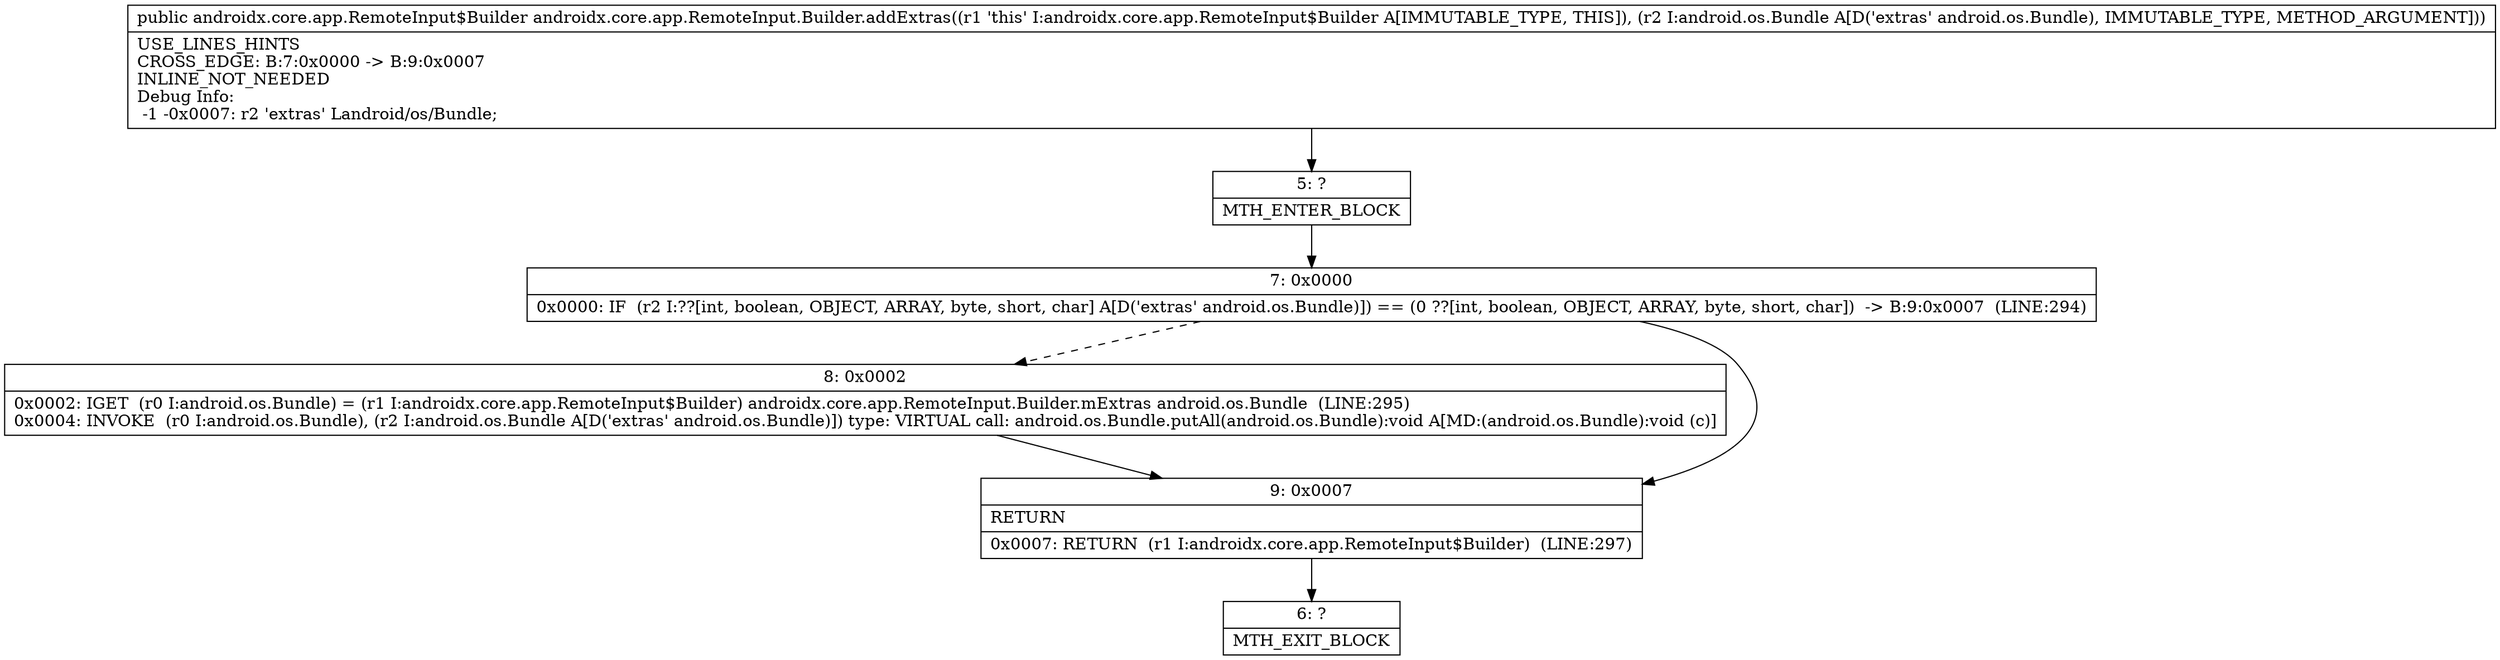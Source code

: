 digraph "CFG forandroidx.core.app.RemoteInput.Builder.addExtras(Landroid\/os\/Bundle;)Landroidx\/core\/app\/RemoteInput$Builder;" {
Node_5 [shape=record,label="{5\:\ ?|MTH_ENTER_BLOCK\l}"];
Node_7 [shape=record,label="{7\:\ 0x0000|0x0000: IF  (r2 I:??[int, boolean, OBJECT, ARRAY, byte, short, char] A[D('extras' android.os.Bundle)]) == (0 ??[int, boolean, OBJECT, ARRAY, byte, short, char])  \-\> B:9:0x0007  (LINE:294)\l}"];
Node_8 [shape=record,label="{8\:\ 0x0002|0x0002: IGET  (r0 I:android.os.Bundle) = (r1 I:androidx.core.app.RemoteInput$Builder) androidx.core.app.RemoteInput.Builder.mExtras android.os.Bundle  (LINE:295)\l0x0004: INVOKE  (r0 I:android.os.Bundle), (r2 I:android.os.Bundle A[D('extras' android.os.Bundle)]) type: VIRTUAL call: android.os.Bundle.putAll(android.os.Bundle):void A[MD:(android.os.Bundle):void (c)]\l}"];
Node_9 [shape=record,label="{9\:\ 0x0007|RETURN\l|0x0007: RETURN  (r1 I:androidx.core.app.RemoteInput$Builder)  (LINE:297)\l}"];
Node_6 [shape=record,label="{6\:\ ?|MTH_EXIT_BLOCK\l}"];
MethodNode[shape=record,label="{public androidx.core.app.RemoteInput$Builder androidx.core.app.RemoteInput.Builder.addExtras((r1 'this' I:androidx.core.app.RemoteInput$Builder A[IMMUTABLE_TYPE, THIS]), (r2 I:android.os.Bundle A[D('extras' android.os.Bundle), IMMUTABLE_TYPE, METHOD_ARGUMENT]))  | USE_LINES_HINTS\lCROSS_EDGE: B:7:0x0000 \-\> B:9:0x0007\lINLINE_NOT_NEEDED\lDebug Info:\l  \-1 \-0x0007: r2 'extras' Landroid\/os\/Bundle;\l}"];
MethodNode -> Node_5;Node_5 -> Node_7;
Node_7 -> Node_8[style=dashed];
Node_7 -> Node_9;
Node_8 -> Node_9;
Node_9 -> Node_6;
}

